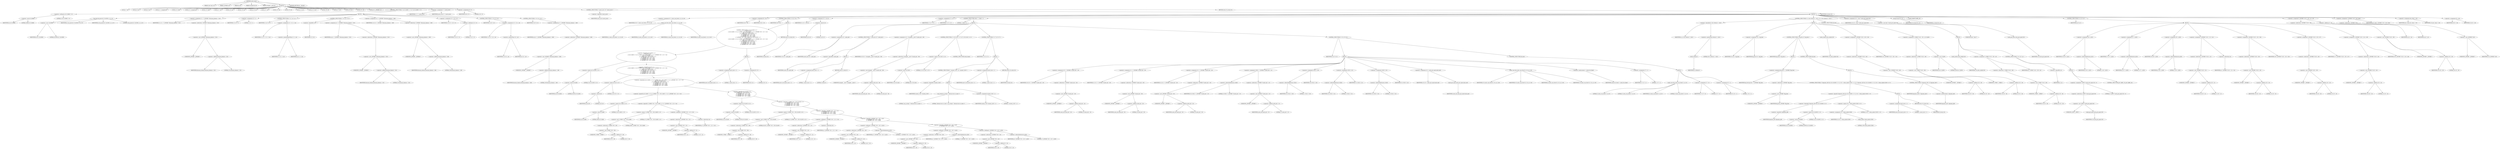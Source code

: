 digraph cache_insert {  
"1000122" [label = "(METHOD,cache_insert)" ]
"1000123" [label = "(PARAM,const char *a1)" ]
"1000124" [label = "(PARAM,_DWORD *a2)" ]
"1000125" [label = "(PARAM,int a3)" ]
"1000126" [label = "(PARAM,unsigned int a4)" ]
"1000127" [label = "(PARAM,unsigned __int16 a5)" ]
"1000128" [label = "(BLOCK,,)" ]
"1000129" [label = "(LOCAL,v7: int)" ]
"1000130" [label = "(LOCAL,v8: int)" ]
"1000131" [label = "(LOCAL,v9: int)" ]
"1000132" [label = "(LOCAL,v11: unsigned int)" ]
"1000133" [label = "(LOCAL,v12: bool)" ]
"1000134" [label = "(LOCAL,v14: unsigned int)" ]
"1000135" [label = "(LOCAL,v15: bool)" ]
"1000136" [label = "(LOCAL,v17: int)" ]
"1000137" [label = "(LOCAL,v18: int)" ]
"1000138" [label = "(LOCAL,v19: int)" ]
"1000139" [label = "(LOCAL,v20: int)" ]
"1000140" [label = "(LOCAL,v21: int)" ]
"1000141" [label = "(LOCAL,v22: int)" ]
"1000142" [label = "(LOCAL,v23: int)" ]
"1000143" [label = "(LOCAL,v24: int)" ]
"1000144" [label = "(LOCAL,v25: char *)" ]
"1000145" [label = "(LOCAL,v26: int)" ]
"1000146" [label = "(LOCAL,v27: int)" ]
"1000147" [label = "(LOCAL,v28: int)" ]
"1000148" [label = "(LOCAL,v31: int)" ]
"1000149" [label = "(LOCAL,v32: _DWORD [ 4 ])" ]
"1000150" [label = "(CONTROL_STRUCTURE,if ( (a5 & 0x980) != 0 ),if ( (a5 & 0x980) != 0 ))" ]
"1000151" [label = "(<operator>.notEquals,(a5 & 0x980) != 0)" ]
"1000152" [label = "(<operator>.and,a5 & 0x980)" ]
"1000153" [label = "(IDENTIFIER,a5,a5 & 0x980)" ]
"1000154" [label = "(LITERAL,0x980,a5 & 0x980)" ]
"1000155" [label = "(LITERAL,0,(a5 & 0x980) != 0)" ]
"1000156" [label = "(BLOCK,,)" ]
"1000157" [label = "(log_query,log_query(a5 | 0x10000, a1, a2, 0))" ]
"1000158" [label = "(<operator>.or,a5 | 0x10000)" ]
"1000159" [label = "(IDENTIFIER,a5,a5 | 0x10000)" ]
"1000160" [label = "(LITERAL,0x10000,a5 | 0x10000)" ]
"1000161" [label = "(IDENTIFIER,a1,log_query(a5 | 0x10000, a1, a2, 0))" ]
"1000162" [label = "(IDENTIFIER,a2,log_query(a5 | 0x10000, a1, a2, 0))" ]
"1000163" [label = "(LITERAL,0,log_query(a5 | 0x10000, a1, a2, 0))" ]
"1000164" [label = "(<operator>.assignment,v11 = *(_DWORD *)(dnsmasq_daemon + 252))" ]
"1000165" [label = "(IDENTIFIER,v11,v11 = *(_DWORD *)(dnsmasq_daemon + 252))" ]
"1000166" [label = "(<operator>.indirection,*(_DWORD *)(dnsmasq_daemon + 252))" ]
"1000167" [label = "(<operator>.cast,(_DWORD *)(dnsmasq_daemon + 252))" ]
"1000168" [label = "(UNKNOWN,_DWORD *,_DWORD *)" ]
"1000169" [label = "(<operator>.addition,dnsmasq_daemon + 252)" ]
"1000170" [label = "(IDENTIFIER,dnsmasq_daemon,dnsmasq_daemon + 252)" ]
"1000171" [label = "(LITERAL,252,dnsmasq_daemon + 252)" ]
"1000172" [label = "(<operator>.assignment,v12 = 1)" ]
"1000173" [label = "(IDENTIFIER,v12,v12 = 1)" ]
"1000174" [label = "(LITERAL,1,v12 = 1)" ]
"1000175" [label = "(CONTROL_STRUCTURE,if ( v11 ),if ( v11 ))" ]
"1000176" [label = "(IDENTIFIER,v11,if ( v11 ))" ]
"1000177" [label = "(<operator>.assignment,v12 = v11 >= a4)" ]
"1000178" [label = "(IDENTIFIER,v12,v12 = v11 >= a4)" ]
"1000179" [label = "(<operator>.greaterEqualsThan,v11 >= a4)" ]
"1000180" [label = "(IDENTIFIER,v11,v11 >= a4)" ]
"1000181" [label = "(IDENTIFIER,a4,v11 >= a4)" ]
"1000182" [label = "(CONTROL_STRUCTURE,if ( !v12 ),if ( !v12 ))" ]
"1000183" [label = "(<operator>.logicalNot,!v12)" ]
"1000184" [label = "(IDENTIFIER,v12,!v12)" ]
"1000185" [label = "(<operator>.assignment,a4 = *(_DWORD *)(dnsmasq_daemon + 252))" ]
"1000186" [label = "(IDENTIFIER,a4,a4 = *(_DWORD *)(dnsmasq_daemon + 252))" ]
"1000187" [label = "(<operator>.indirection,*(_DWORD *)(dnsmasq_daemon + 252))" ]
"1000188" [label = "(<operator>.cast,(_DWORD *)(dnsmasq_daemon + 252))" ]
"1000189" [label = "(UNKNOWN,_DWORD *,_DWORD *)" ]
"1000190" [label = "(<operator>.addition,dnsmasq_daemon + 252)" ]
"1000191" [label = "(IDENTIFIER,dnsmasq_daemon,dnsmasq_daemon + 252)" ]
"1000192" [label = "(LITERAL,252,dnsmasq_daemon + 252)" ]
"1000193" [label = "(<operator>.assignment,v14 = *(_DWORD *)(dnsmasq_daemon + 248))" ]
"1000194" [label = "(IDENTIFIER,v14,v14 = *(_DWORD *)(dnsmasq_daemon + 248))" ]
"1000195" [label = "(<operator>.indirection,*(_DWORD *)(dnsmasq_daemon + 248))" ]
"1000196" [label = "(<operator>.cast,(_DWORD *)(dnsmasq_daemon + 248))" ]
"1000197" [label = "(UNKNOWN,_DWORD *,_DWORD *)" ]
"1000198" [label = "(<operator>.addition,dnsmasq_daemon + 248)" ]
"1000199" [label = "(IDENTIFIER,dnsmasq_daemon,dnsmasq_daemon + 248)" ]
"1000200" [label = "(LITERAL,248,dnsmasq_daemon + 248)" ]
"1000201" [label = "(<operator>.assignment,v15 = v14 != 0)" ]
"1000202" [label = "(IDENTIFIER,v15,v15 = v14 != 0)" ]
"1000203" [label = "(<operator>.notEquals,v14 != 0)" ]
"1000204" [label = "(IDENTIFIER,v14,v14 != 0)" ]
"1000205" [label = "(LITERAL,0,v14 != 0)" ]
"1000206" [label = "(CONTROL_STRUCTURE,if ( v14 ),if ( v14 ))" ]
"1000207" [label = "(IDENTIFIER,v14,if ( v14 ))" ]
"1000208" [label = "(<operator>.assignment,v15 = v14 > a4)" ]
"1000209" [label = "(IDENTIFIER,v15,v15 = v14 > a4)" ]
"1000210" [label = "(<operator>.greaterThan,v14 > a4)" ]
"1000211" [label = "(IDENTIFIER,v14,v14 > a4)" ]
"1000212" [label = "(IDENTIFIER,a4,v14 > a4)" ]
"1000213" [label = "(CONTROL_STRUCTURE,if ( v15 ),if ( v15 ))" ]
"1000214" [label = "(IDENTIFIER,v15,if ( v15 ))" ]
"1000215" [label = "(<operator>.assignment,a4 = *(_DWORD *)(dnsmasq_daemon + 248))" ]
"1000216" [label = "(IDENTIFIER,a4,a4 = *(_DWORD *)(dnsmasq_daemon + 248))" ]
"1000217" [label = "(<operator>.indirection,*(_DWORD *)(dnsmasq_daemon + 248))" ]
"1000218" [label = "(<operator>.cast,(_DWORD *)(dnsmasq_daemon + 248))" ]
"1000219" [label = "(UNKNOWN,_DWORD *,_DWORD *)" ]
"1000220" [label = "(<operator>.addition,dnsmasq_daemon + 248)" ]
"1000221" [label = "(IDENTIFIER,dnsmasq_daemon,dnsmasq_daemon + 248)" ]
"1000222" [label = "(LITERAL,248,dnsmasq_daemon + 248)" ]
"1000223" [label = "(<operator>.assignment,v7 = insert_error)" ]
"1000224" [label = "(IDENTIFIER,v7,v7 = insert_error)" ]
"1000225" [label = "(IDENTIFIER,insert_error,v7 = insert_error)" ]
"1000226" [label = "(<operator>.assignment,v8 = 0)" ]
"1000227" [label = "(IDENTIFIER,v8,v8 = 0)" ]
"1000228" [label = "(LITERAL,0,v8 = 0)" ]
"1000229" [label = "(CONTROL_STRUCTURE,if ( !insert_error ),if ( !insert_error ))" ]
"1000230" [label = "(<operator>.logicalNot,!insert_error)" ]
"1000231" [label = "(IDENTIFIER,insert_error,!insert_error)" ]
"1000232" [label = "(BLOCK,,)" ]
"1000233" [label = "(<operator>.assignment,v9 = cache_scan_free(a1, a2, a3, a5))" ]
"1000234" [label = "(IDENTIFIER,v9,v9 = cache_scan_free(a1, a2, a3, a5))" ]
"1000235" [label = "(cache_scan_free,cache_scan_free(a1, a2, a3, a5))" ]
"1000236" [label = "(IDENTIFIER,a1,cache_scan_free(a1, a2, a3, a5))" ]
"1000237" [label = "(IDENTIFIER,a2,cache_scan_free(a1, a2, a3, a5))" ]
"1000238" [label = "(IDENTIFIER,a3,cache_scan_free(a1, a2, a3, a5))" ]
"1000239" [label = "(IDENTIFIER,a5,cache_scan_free(a1, a2, a3, a5))" ]
"1000240" [label = "(<operator>.assignment,v8 = v9)" ]
"1000241" [label = "(IDENTIFIER,v8,v8 = v9)" ]
"1000242" [label = "(IDENTIFIER,v9,v8 = v9)" ]
"1000243" [label = "(CONTROL_STRUCTURE,if ( v9 ),if ( v9 ))" ]
"1000244" [label = "(IDENTIFIER,v9,if ( v9 ))" ]
"1000245" [label = "(BLOCK,,)" ]
"1000246" [label = "(CONTROL_STRUCTURE,if ( (a5 & 0x180) == 0\n        || (a5 & 8) == 0\n        || ((a5 & 0x80) == 0 || (*(_WORD *)(v9 + 36) & 0x80) == 0 || *(_DWORD *)(v9 + 12) != *a2)\n        && ((a5 & 0x100) == 0\n         || (*(_WORD *)(v9 + 36) & 0x100) == 0\n         || *(_DWORD *)(v9 + 12) != *a2\n         || *(_DWORD *)(v9 + 16) != a2[1]\n         || *(_DWORD *)(v9 + 20) != a2[2]\n         || *(_DWORD *)(v9 + 24) != a2[3]) ),if ( (a5 & 0x180) == 0\n        || (a5 & 8) == 0\n        || ((a5 & 0x80) == 0 || (*(_WORD *)(v9 + 36) & 0x80) == 0 || *(_DWORD *)(v9 + 12) != *a2)\n        && ((a5 & 0x100) == 0\n         || (*(_WORD *)(v9 + 36) & 0x100) == 0\n         || *(_DWORD *)(v9 + 12) != *a2\n         || *(_DWORD *)(v9 + 16) != a2[1]\n         || *(_DWORD *)(v9 + 20) != a2[2]\n         || *(_DWORD *)(v9 + 24) != a2[3]) ))" ]
"1000247" [label = "(<operator>.logicalOr,(a5 & 0x180) == 0\n        || (a5 & 8) == 0\n        || ((a5 & 0x80) == 0 || (*(_WORD *)(v9 + 36) & 0x80) == 0 || *(_DWORD *)(v9 + 12) != *a2)\n        && ((a5 & 0x100) == 0\n         || (*(_WORD *)(v9 + 36) & 0x100) == 0\n         || *(_DWORD *)(v9 + 12) != *a2\n         || *(_DWORD *)(v9 + 16) != a2[1]\n         || *(_DWORD *)(v9 + 20) != a2[2]\n         || *(_DWORD *)(v9 + 24) != a2[3]))" ]
"1000248" [label = "(<operator>.equals,(a5 & 0x180) == 0)" ]
"1000249" [label = "(<operator>.and,a5 & 0x180)" ]
"1000250" [label = "(IDENTIFIER,a5,a5 & 0x180)" ]
"1000251" [label = "(LITERAL,0x180,a5 & 0x180)" ]
"1000252" [label = "(LITERAL,0,(a5 & 0x180) == 0)" ]
"1000253" [label = "(<operator>.logicalOr,(a5 & 8) == 0\n        || ((a5 & 0x80) == 0 || (*(_WORD *)(v9 + 36) & 0x80) == 0 || *(_DWORD *)(v9 + 12) != *a2)\n        && ((a5 & 0x100) == 0\n         || (*(_WORD *)(v9 + 36) & 0x100) == 0\n         || *(_DWORD *)(v9 + 12) != *a2\n         || *(_DWORD *)(v9 + 16) != a2[1]\n         || *(_DWORD *)(v9 + 20) != a2[2]\n         || *(_DWORD *)(v9 + 24) != a2[3]))" ]
"1000254" [label = "(<operator>.equals,(a5 & 8) == 0)" ]
"1000255" [label = "(<operator>.and,a5 & 8)" ]
"1000256" [label = "(IDENTIFIER,a5,a5 & 8)" ]
"1000257" [label = "(LITERAL,8,a5 & 8)" ]
"1000258" [label = "(LITERAL,0,(a5 & 8) == 0)" ]
"1000259" [label = "(<operator>.logicalAnd,((a5 & 0x80) == 0 || (*(_WORD *)(v9 + 36) & 0x80) == 0 || *(_DWORD *)(v9 + 12) != *a2)\n        && ((a5 & 0x100) == 0\n         || (*(_WORD *)(v9 + 36) & 0x100) == 0\n         || *(_DWORD *)(v9 + 12) != *a2\n         || *(_DWORD *)(v9 + 16) != a2[1]\n         || *(_DWORD *)(v9 + 20) != a2[2]\n         || *(_DWORD *)(v9 + 24) != a2[3]))" ]
"1000260" [label = "(<operator>.logicalOr,(a5 & 0x80) == 0 || (*(_WORD *)(v9 + 36) & 0x80) == 0 || *(_DWORD *)(v9 + 12) != *a2)" ]
"1000261" [label = "(<operator>.equals,(a5 & 0x80) == 0)" ]
"1000262" [label = "(<operator>.and,a5 & 0x80)" ]
"1000263" [label = "(IDENTIFIER,a5,a5 & 0x80)" ]
"1000264" [label = "(LITERAL,0x80,a5 & 0x80)" ]
"1000265" [label = "(LITERAL,0,(a5 & 0x80) == 0)" ]
"1000266" [label = "(<operator>.logicalOr,(*(_WORD *)(v9 + 36) & 0x80) == 0 || *(_DWORD *)(v9 + 12) != *a2)" ]
"1000267" [label = "(<operator>.equals,(*(_WORD *)(v9 + 36) & 0x80) == 0)" ]
"1000268" [label = "(<operator>.and,*(_WORD *)(v9 + 36) & 0x80)" ]
"1000269" [label = "(<operator>.indirection,*(_WORD *)(v9 + 36))" ]
"1000270" [label = "(<operator>.cast,(_WORD *)(v9 + 36))" ]
"1000271" [label = "(UNKNOWN,_WORD *,_WORD *)" ]
"1000272" [label = "(<operator>.addition,v9 + 36)" ]
"1000273" [label = "(IDENTIFIER,v9,v9 + 36)" ]
"1000274" [label = "(LITERAL,36,v9 + 36)" ]
"1000275" [label = "(LITERAL,0x80,*(_WORD *)(v9 + 36) & 0x80)" ]
"1000276" [label = "(LITERAL,0,(*(_WORD *)(v9 + 36) & 0x80) == 0)" ]
"1000277" [label = "(<operator>.notEquals,*(_DWORD *)(v9 + 12) != *a2)" ]
"1000278" [label = "(<operator>.indirection,*(_DWORD *)(v9 + 12))" ]
"1000279" [label = "(<operator>.cast,(_DWORD *)(v9 + 12))" ]
"1000280" [label = "(UNKNOWN,_DWORD *,_DWORD *)" ]
"1000281" [label = "(<operator>.addition,v9 + 12)" ]
"1000282" [label = "(IDENTIFIER,v9,v9 + 12)" ]
"1000283" [label = "(LITERAL,12,v9 + 12)" ]
"1000284" [label = "(<operator>.indirection,*a2)" ]
"1000285" [label = "(IDENTIFIER,a2,*(_DWORD *)(v9 + 12) != *a2)" ]
"1000286" [label = "(<operator>.logicalOr,(a5 & 0x100) == 0\n         || (*(_WORD *)(v9 + 36) & 0x100) == 0\n         || *(_DWORD *)(v9 + 12) != *a2\n         || *(_DWORD *)(v9 + 16) != a2[1]\n         || *(_DWORD *)(v9 + 20) != a2[2]\n         || *(_DWORD *)(v9 + 24) != a2[3])" ]
"1000287" [label = "(<operator>.equals,(a5 & 0x100) == 0)" ]
"1000288" [label = "(<operator>.and,a5 & 0x100)" ]
"1000289" [label = "(IDENTIFIER,a5,a5 & 0x100)" ]
"1000290" [label = "(LITERAL,0x100,a5 & 0x100)" ]
"1000291" [label = "(LITERAL,0,(a5 & 0x100) == 0)" ]
"1000292" [label = "(<operator>.logicalOr,(*(_WORD *)(v9 + 36) & 0x100) == 0\n         || *(_DWORD *)(v9 + 12) != *a2\n         || *(_DWORD *)(v9 + 16) != a2[1]\n         || *(_DWORD *)(v9 + 20) != a2[2]\n         || *(_DWORD *)(v9 + 24) != a2[3])" ]
"1000293" [label = "(<operator>.equals,(*(_WORD *)(v9 + 36) & 0x100) == 0)" ]
"1000294" [label = "(<operator>.and,*(_WORD *)(v9 + 36) & 0x100)" ]
"1000295" [label = "(<operator>.indirection,*(_WORD *)(v9 + 36))" ]
"1000296" [label = "(<operator>.cast,(_WORD *)(v9 + 36))" ]
"1000297" [label = "(UNKNOWN,_WORD *,_WORD *)" ]
"1000298" [label = "(<operator>.addition,v9 + 36)" ]
"1000299" [label = "(IDENTIFIER,v9,v9 + 36)" ]
"1000300" [label = "(LITERAL,36,v9 + 36)" ]
"1000301" [label = "(LITERAL,0x100,*(_WORD *)(v9 + 36) & 0x100)" ]
"1000302" [label = "(LITERAL,0,(*(_WORD *)(v9 + 36) & 0x100) == 0)" ]
"1000303" [label = "(<operator>.logicalOr,*(_DWORD *)(v9 + 12) != *a2\n         || *(_DWORD *)(v9 + 16) != a2[1]\n         || *(_DWORD *)(v9 + 20) != a2[2]\n         || *(_DWORD *)(v9 + 24) != a2[3])" ]
"1000304" [label = "(<operator>.notEquals,*(_DWORD *)(v9 + 12) != *a2)" ]
"1000305" [label = "(<operator>.indirection,*(_DWORD *)(v9 + 12))" ]
"1000306" [label = "(<operator>.cast,(_DWORD *)(v9 + 12))" ]
"1000307" [label = "(UNKNOWN,_DWORD *,_DWORD *)" ]
"1000308" [label = "(<operator>.addition,v9 + 12)" ]
"1000309" [label = "(IDENTIFIER,v9,v9 + 12)" ]
"1000310" [label = "(LITERAL,12,v9 + 12)" ]
"1000311" [label = "(<operator>.indirection,*a2)" ]
"1000312" [label = "(IDENTIFIER,a2,*(_DWORD *)(v9 + 12) != *a2)" ]
"1000313" [label = "(<operator>.logicalOr,*(_DWORD *)(v9 + 16) != a2[1]\n         || *(_DWORD *)(v9 + 20) != a2[2]\n         || *(_DWORD *)(v9 + 24) != a2[3])" ]
"1000314" [label = "(<operator>.notEquals,*(_DWORD *)(v9 + 16) != a2[1])" ]
"1000315" [label = "(<operator>.indirection,*(_DWORD *)(v9 + 16))" ]
"1000316" [label = "(<operator>.cast,(_DWORD *)(v9 + 16))" ]
"1000317" [label = "(UNKNOWN,_DWORD *,_DWORD *)" ]
"1000318" [label = "(<operator>.addition,v9 + 16)" ]
"1000319" [label = "(IDENTIFIER,v9,v9 + 16)" ]
"1000320" [label = "(LITERAL,16,v9 + 16)" ]
"1000321" [label = "(<operator>.indirectIndexAccess,a2[1])" ]
"1000322" [label = "(IDENTIFIER,a2,*(_DWORD *)(v9 + 16) != a2[1])" ]
"1000323" [label = "(LITERAL,1,*(_DWORD *)(v9 + 16) != a2[1])" ]
"1000324" [label = "(<operator>.logicalOr,*(_DWORD *)(v9 + 20) != a2[2]\n         || *(_DWORD *)(v9 + 24) != a2[3])" ]
"1000325" [label = "(<operator>.notEquals,*(_DWORD *)(v9 + 20) != a2[2])" ]
"1000326" [label = "(<operator>.indirection,*(_DWORD *)(v9 + 20))" ]
"1000327" [label = "(<operator>.cast,(_DWORD *)(v9 + 20))" ]
"1000328" [label = "(UNKNOWN,_DWORD *,_DWORD *)" ]
"1000329" [label = "(<operator>.addition,v9 + 20)" ]
"1000330" [label = "(IDENTIFIER,v9,v9 + 20)" ]
"1000331" [label = "(LITERAL,20,v9 + 20)" ]
"1000332" [label = "(<operator>.indirectIndexAccess,a2[2])" ]
"1000333" [label = "(IDENTIFIER,a2,*(_DWORD *)(v9 + 20) != a2[2])" ]
"1000334" [label = "(LITERAL,2,*(_DWORD *)(v9 + 20) != a2[2])" ]
"1000335" [label = "(<operator>.notEquals,*(_DWORD *)(v9 + 24) != a2[3])" ]
"1000336" [label = "(<operator>.indirection,*(_DWORD *)(v9 + 24))" ]
"1000337" [label = "(<operator>.cast,(_DWORD *)(v9 + 24))" ]
"1000338" [label = "(UNKNOWN,_DWORD *,_DWORD *)" ]
"1000339" [label = "(<operator>.addition,v9 + 24)" ]
"1000340" [label = "(IDENTIFIER,v9,v9 + 24)" ]
"1000341" [label = "(LITERAL,24,v9 + 24)" ]
"1000342" [label = "(<operator>.indirectIndexAccess,a2[3])" ]
"1000343" [label = "(IDENTIFIER,a2,*(_DWORD *)(v9 + 24) != a2[3])" ]
"1000344" [label = "(LITERAL,3,*(_DWORD *)(v9 + 24) != a2[3])" ]
"1000345" [label = "(BLOCK,,)" ]
"1000346" [label = "(<operator>.assignment,insert_error = 1)" ]
"1000347" [label = "(IDENTIFIER,insert_error,insert_error = 1)" ]
"1000348" [label = "(LITERAL,1,insert_error = 1)" ]
"1000349" [label = "(<operator>.assignment,v8 = 0)" ]
"1000350" [label = "(IDENTIFIER,v8,v8 = 0)" ]
"1000351" [label = "(LITERAL,0,v8 = 0)" ]
"1000352" [label = "(RETURN,return v8;,return v8;)" ]
"1000353" [label = "(IDENTIFIER,v8,return v8;)" ]
"1000354" [label = "(<operator>.assignment,v31 = a5 & 4)" ]
"1000355" [label = "(IDENTIFIER,v31,v31 = a5 & 4)" ]
"1000356" [label = "(<operator>.and,a5 & 4)" ]
"1000357" [label = "(IDENTIFIER,a5,a5 & 4)" ]
"1000358" [label = "(LITERAL,4,a5 & 4)" ]
"1000359" [label = "(<operator>.assignment,v17 = v7)" ]
"1000360" [label = "(IDENTIFIER,v17,v17 = v7)" ]
"1000361" [label = "(IDENTIFIER,v7,v17 = v7)" ]
"1000362" [label = "(CONTROL_STRUCTURE,while ( 1 ),while ( 1 ))" ]
"1000363" [label = "(LITERAL,1,while ( 1 ))" ]
"1000364" [label = "(BLOCK,,)" ]
"1000365" [label = "(<operator>.assignment,v18 = cache_tail)" ]
"1000366" [label = "(IDENTIFIER,v18,v18 = cache_tail)" ]
"1000367" [label = "(IDENTIFIER,cache_tail,v18 = cache_tail)" ]
"1000368" [label = "(CONTROL_STRUCTURE,if ( !cache_tail ),if ( !cache_tail ))" ]
"1000369" [label = "(<operator>.logicalNot,!cache_tail)" ]
"1000370" [label = "(IDENTIFIER,cache_tail,!cache_tail)" ]
"1000371" [label = "(BLOCK,,)" ]
"1000372" [label = "(<operator>.assignment,insert_error = 1)" ]
"1000373" [label = "(IDENTIFIER,insert_error,insert_error = 1)" ]
"1000374" [label = "(LITERAL,1,insert_error = 1)" ]
"1000375" [label = "(RETURN,return 0;,return 0;)" ]
"1000376" [label = "(LITERAL,0,return 0;)" ]
"1000377" [label = "(<operator>.assignment,v19 = *(unsigned __int16 *)(cache_tail + 36))" ]
"1000378" [label = "(IDENTIFIER,v19,v19 = *(unsigned __int16 *)(cache_tail + 36))" ]
"1000379" [label = "(<operator>.indirection,*(unsigned __int16 *)(cache_tail + 36))" ]
"1000380" [label = "(<operator>.cast,(unsigned __int16 *)(cache_tail + 36))" ]
"1000381" [label = "(UNKNOWN,unsigned __int16 *,unsigned __int16 *)" ]
"1000382" [label = "(<operator>.addition,cache_tail + 36)" ]
"1000383" [label = "(IDENTIFIER,cache_tail,cache_tail + 36)" ]
"1000384" [label = "(LITERAL,36,cache_tail + 36)" ]
"1000385" [label = "(CONTROL_STRUCTURE,if ( (v19 & 0xC) == 0 ),if ( (v19 & 0xC) == 0 ))" ]
"1000386" [label = "(<operator>.equals,(v19 & 0xC) == 0)" ]
"1000387" [label = "(<operator>.and,v19 & 0xC)" ]
"1000388" [label = "(IDENTIFIER,v19,v19 & 0xC)" ]
"1000389" [label = "(LITERAL,0xC,v19 & 0xC)" ]
"1000390" [label = "(LITERAL,0,(v19 & 0xC) == 0)" ]
"1000391" [label = "(CONTROL_STRUCTURE,break;,break;)" ]
"1000392" [label = "(CONTROL_STRUCTURE,if ( v17 ),if ( v17 ))" ]
"1000393" [label = "(IDENTIFIER,v17,if ( v17 ))" ]
"1000394" [label = "(BLOCK,,)" ]
"1000395" [label = "(CONTROL_STRUCTURE,if ( !warned_12267 ),if ( !warned_12267 ))" ]
"1000396" [label = "(<operator>.logicalNot,!warned_12267)" ]
"1000397" [label = "(IDENTIFIER,warned_12267,!warned_12267)" ]
"1000398" [label = "(BLOCK,,)" ]
"1000399" [label = "(my_syslog,my_syslog(3, \"Internal error in cache.\"))" ]
"1000400" [label = "(LITERAL,3,my_syslog(3, \"Internal error in cache.\"))" ]
"1000401" [label = "(LITERAL,\"Internal error in cache.\",my_syslog(3, \"Internal error in cache.\"))" ]
"1000402" [label = "(<operator>.assignment,warned_12267 = 1)" ]
"1000403" [label = "(IDENTIFIER,warned_12267,warned_12267 = 1)" ]
"1000404" [label = "(LITERAL,1,warned_12267 = 1)" ]
"1000405" [label = "(<operator>.assignment,insert_error = 1)" ]
"1000406" [label = "(IDENTIFIER,insert_error,insert_error = 1)" ]
"1000407" [label = "(LITERAL,1,insert_error = 1)" ]
"1000408" [label = "(RETURN,return v8;,return v8;)" ]
"1000409" [label = "(IDENTIFIER,v8,return v8;)" ]
"1000410" [label = "(CONTROL_STRUCTURE,if ( v31 ),if ( v31 ))" ]
"1000411" [label = "(IDENTIFIER,v31,if ( v31 ))" ]
"1000412" [label = "(BLOCK,,)" ]
"1000413" [label = "(<operator>.assignment,v20 = *(_DWORD *)(cache_tail + 16))" ]
"1000414" [label = "(IDENTIFIER,v20,v20 = *(_DWORD *)(cache_tail + 16))" ]
"1000415" [label = "(<operator>.indirection,*(_DWORD *)(cache_tail + 16))" ]
"1000416" [label = "(<operator>.cast,(_DWORD *)(cache_tail + 16))" ]
"1000417" [label = "(UNKNOWN,_DWORD *,_DWORD *)" ]
"1000418" [label = "(<operator>.addition,cache_tail + 16)" ]
"1000419" [label = "(IDENTIFIER,cache_tail,cache_tail + 16)" ]
"1000420" [label = "(LITERAL,16,cache_tail + 16)" ]
"1000421" [label = "(<operator>.assignment,v21 = *(_DWORD *)(cache_tail + 20))" ]
"1000422" [label = "(IDENTIFIER,v21,v21 = *(_DWORD *)(cache_tail + 20))" ]
"1000423" [label = "(<operator>.indirection,*(_DWORD *)(cache_tail + 20))" ]
"1000424" [label = "(<operator>.cast,(_DWORD *)(cache_tail + 20))" ]
"1000425" [label = "(UNKNOWN,_DWORD *,_DWORD *)" ]
"1000426" [label = "(<operator>.addition,cache_tail + 20)" ]
"1000427" [label = "(IDENTIFIER,cache_tail,cache_tail + 20)" ]
"1000428" [label = "(LITERAL,20,cache_tail + 20)" ]
"1000429" [label = "(<operator>.assignment,v22 = *(_DWORD *)(cache_tail + 24))" ]
"1000430" [label = "(IDENTIFIER,v22,v22 = *(_DWORD *)(cache_tail + 24))" ]
"1000431" [label = "(<operator>.indirection,*(_DWORD *)(cache_tail + 24))" ]
"1000432" [label = "(<operator>.cast,(_DWORD *)(cache_tail + 24))" ]
"1000433" [label = "(UNKNOWN,_DWORD *,_DWORD *)" ]
"1000434" [label = "(<operator>.addition,cache_tail + 24)" ]
"1000435" [label = "(IDENTIFIER,cache_tail,cache_tail + 24)" ]
"1000436" [label = "(LITERAL,24,cache_tail + 24)" ]
"1000437" [label = "(<operator>.assignment,v32[0] = *(_DWORD *)(cache_tail + 12))" ]
"1000438" [label = "(<operator>.indirectIndexAccess,v32[0])" ]
"1000439" [label = "(IDENTIFIER,v32,v32[0] = *(_DWORD *)(cache_tail + 12))" ]
"1000440" [label = "(LITERAL,0,v32[0] = *(_DWORD *)(cache_tail + 12))" ]
"1000441" [label = "(<operator>.indirection,*(_DWORD *)(cache_tail + 12))" ]
"1000442" [label = "(<operator>.cast,(_DWORD *)(cache_tail + 12))" ]
"1000443" [label = "(UNKNOWN,_DWORD *,_DWORD *)" ]
"1000444" [label = "(<operator>.addition,cache_tail + 12)" ]
"1000445" [label = "(IDENTIFIER,cache_tail,cache_tail + 12)" ]
"1000446" [label = "(LITERAL,12,cache_tail + 12)" ]
"1000447" [label = "(<operator>.assignment,v32[1] = v20)" ]
"1000448" [label = "(<operator>.indirectIndexAccess,v32[1])" ]
"1000449" [label = "(IDENTIFIER,v32,v32[1] = v20)" ]
"1000450" [label = "(LITERAL,1,v32[1] = v20)" ]
"1000451" [label = "(IDENTIFIER,v20,v32[1] = v20)" ]
"1000452" [label = "(<operator>.assignment,v32[2] = v21)" ]
"1000453" [label = "(<operator>.indirectIndexAccess,v32[2])" ]
"1000454" [label = "(IDENTIFIER,v32,v32[2] = v21)" ]
"1000455" [label = "(LITERAL,2,v32[2] = v21)" ]
"1000456" [label = "(IDENTIFIER,v21,v32[2] = v21)" ]
"1000457" [label = "(<operator>.assignment,v32[3] = v22)" ]
"1000458" [label = "(<operator>.indirectIndexAccess,v32[3])" ]
"1000459" [label = "(IDENTIFIER,v32,v32[3] = v22)" ]
"1000460" [label = "(LITERAL,3,v32[3] = v22)" ]
"1000461" [label = "(IDENTIFIER,v22,v32[3] = v22)" ]
"1000462" [label = "(<operator>.assignment,v23 = cache_get_name(cache_tail))" ]
"1000463" [label = "(IDENTIFIER,v23,v23 = cache_get_name(cache_tail))" ]
"1000464" [label = "(cache_get_name,cache_get_name(cache_tail))" ]
"1000465" [label = "(IDENTIFIER,cache_tail,cache_get_name(cache_tail))" ]
"1000466" [label = "(cache_scan_free,cache_scan_free(v23, v32, a3, v19))" ]
"1000467" [label = "(IDENTIFIER,v23,cache_scan_free(v23, v32, a3, v19))" ]
"1000468" [label = "(IDENTIFIER,v32,cache_scan_free(v23, v32, a3, v19))" ]
"1000469" [label = "(IDENTIFIER,a3,cache_scan_free(v23, v32, a3, v19))" ]
"1000470" [label = "(IDENTIFIER,v19,cache_scan_free(v23, v32, a3, v19))" ]
"1000471" [label = "(<operator>.preIncrement,++cache_live_freed)" ]
"1000472" [label = "(IDENTIFIER,cache_live_freed,++cache_live_freed)" ]
"1000473" [label = "(<operator>.assignment,v17 = 1)" ]
"1000474" [label = "(IDENTIFIER,v17,v17 = 1)" ]
"1000475" [label = "(LITERAL,1,v17 = 1)" ]
"1000476" [label = "(CONTROL_STRUCTURE,else,else)" ]
"1000477" [label = "(BLOCK,,)" ]
"1000478" [label = "(cache_scan_free,cache_scan_free(0, 0, a3, 0))" ]
"1000479" [label = "(LITERAL,0,cache_scan_free(0, 0, a3, 0))" ]
"1000480" [label = "(LITERAL,0,cache_scan_free(0, 0, a3, 0))" ]
"1000481" [label = "(IDENTIFIER,a3,cache_scan_free(0, 0, a3, 0))" ]
"1000482" [label = "(LITERAL,0,cache_scan_free(0, 0, a3, 0))" ]
"1000483" [label = "(<operator>.assignment,v17 = 0)" ]
"1000484" [label = "(IDENTIFIER,v17,v17 = 0)" ]
"1000485" [label = "(LITERAL,0,v17 = 0)" ]
"1000486" [label = "(<operator>.assignment,v31 = 1)" ]
"1000487" [label = "(IDENTIFIER,v31,v31 = 1)" ]
"1000488" [label = "(LITERAL,1,v31 = 1)" ]
"1000489" [label = "(CONTROL_STRUCTURE,if ( a1 && strlen(a1) > 0x31 ),if ( a1 && strlen(a1) > 0x31 ))" ]
"1000490" [label = "(<operator>.logicalAnd,a1 && strlen(a1) > 0x31)" ]
"1000491" [label = "(IDENTIFIER,a1,a1 && strlen(a1) > 0x31)" ]
"1000492" [label = "(<operator>.greaterThan,strlen(a1) > 0x31)" ]
"1000493" [label = "(strlen,strlen(a1))" ]
"1000494" [label = "(IDENTIFIER,a1,strlen(a1))" ]
"1000495" [label = "(LITERAL,0x31,strlen(a1) > 0x31)" ]
"1000496" [label = "(BLOCK,,)" ]
"1000497" [label = "(<operator>.assignment,v24 = big_free)" ]
"1000498" [label = "(IDENTIFIER,v24,v24 = big_free)" ]
"1000499" [label = "(IDENTIFIER,big_free,v24 = big_free)" ]
"1000500" [label = "(CONTROL_STRUCTURE,if ( big_free ),if ( big_free ))" ]
"1000501" [label = "(IDENTIFIER,big_free,if ( big_free ))" ]
"1000502" [label = "(BLOCK,,)" ]
"1000503" [label = "(<operator>.assignment,big_free = *(_DWORD *)big_free)" ]
"1000504" [label = "(IDENTIFIER,big_free,big_free = *(_DWORD *)big_free)" ]
"1000505" [label = "(<operator>.indirection,*(_DWORD *)big_free)" ]
"1000506" [label = "(<operator>.cast,(_DWORD *)big_free)" ]
"1000507" [label = "(UNKNOWN,_DWORD *,_DWORD *)" ]
"1000508" [label = "(IDENTIFIER,big_free,(_DWORD *)big_free)" ]
"1000509" [label = "(CONTROL_STRUCTURE,else,else)" ]
"1000510" [label = "(BLOCK,,)" ]
"1000511" [label = "(CONTROL_STRUCTURE,if ( !bignames_left && (a5 & 0x5000) == 0 || (v24 = whine_malloc(1028)) == 0 ),if ( !bignames_left && (a5 & 0x5000) == 0 || (v24 = whine_malloc(1028)) == 0 ))" ]
"1000512" [label = "(<operator>.logicalOr,!bignames_left && (a5 & 0x5000) == 0 || (v24 = whine_malloc(1028)) == 0)" ]
"1000513" [label = "(<operator>.logicalAnd,!bignames_left && (a5 & 0x5000) == 0)" ]
"1000514" [label = "(<operator>.logicalNot,!bignames_left)" ]
"1000515" [label = "(IDENTIFIER,bignames_left,!bignames_left)" ]
"1000516" [label = "(<operator>.equals,(a5 & 0x5000) == 0)" ]
"1000517" [label = "(<operator>.and,a5 & 0x5000)" ]
"1000518" [label = "(IDENTIFIER,a5,a5 & 0x5000)" ]
"1000519" [label = "(LITERAL,0x5000,a5 & 0x5000)" ]
"1000520" [label = "(LITERAL,0,(a5 & 0x5000) == 0)" ]
"1000521" [label = "(<operator>.equals,(v24 = whine_malloc(1028)) == 0)" ]
"1000522" [label = "(<operator>.assignment,v24 = whine_malloc(1028))" ]
"1000523" [label = "(IDENTIFIER,v24,v24 = whine_malloc(1028))" ]
"1000524" [label = "(whine_malloc,whine_malloc(1028))" ]
"1000525" [label = "(LITERAL,1028,whine_malloc(1028))" ]
"1000526" [label = "(LITERAL,0,(v24 = whine_malloc(1028)) == 0)" ]
"1000527" [label = "(BLOCK,,)" ]
"1000528" [label = "(<operator>.assignment,insert_error = 1)" ]
"1000529" [label = "(IDENTIFIER,insert_error,insert_error = 1)" ]
"1000530" [label = "(LITERAL,1,insert_error = 1)" ]
"1000531" [label = "(RETURN,return v8;,return v8;)" ]
"1000532" [label = "(IDENTIFIER,v8,return v8;)" ]
"1000533" [label = "(CONTROL_STRUCTURE,if ( bignames_left ),if ( bignames_left ))" ]
"1000534" [label = "(IDENTIFIER,bignames_left,if ( bignames_left ))" ]
"1000535" [label = "(<operator>.preDecrement,--bignames_left)" ]
"1000536" [label = "(IDENTIFIER,bignames_left,--bignames_left)" ]
"1000537" [label = "(cache_unlink,cache_unlink(v18))" ]
"1000538" [label = "(IDENTIFIER,v18,cache_unlink(v18))" ]
"1000539" [label = "(<operator>.assignment,*(_DWORD *)(v18 + 40) = v24)" ]
"1000540" [label = "(<operator>.indirection,*(_DWORD *)(v18 + 40))" ]
"1000541" [label = "(<operator>.cast,(_DWORD *)(v18 + 40))" ]
"1000542" [label = "(UNKNOWN,_DWORD *,_DWORD *)" ]
"1000543" [label = "(<operator>.addition,v18 + 40)" ]
"1000544" [label = "(IDENTIFIER,v18,v18 + 40)" ]
"1000545" [label = "(LITERAL,40,v18 + 40)" ]
"1000546" [label = "(IDENTIFIER,v24,*(_DWORD *)(v18 + 40) = v24)" ]
"1000547" [label = "(<operator>.assignment,*(_WORD *)(v18 + 36) = a5 | 0x200)" ]
"1000548" [label = "(<operator>.indirection,*(_WORD *)(v18 + 36))" ]
"1000549" [label = "(<operator>.cast,(_WORD *)(v18 + 36))" ]
"1000550" [label = "(UNKNOWN,_WORD *,_WORD *)" ]
"1000551" [label = "(<operator>.addition,v18 + 36)" ]
"1000552" [label = "(IDENTIFIER,v18,v18 + 36)" ]
"1000553" [label = "(LITERAL,36,v18 + 36)" ]
"1000554" [label = "(<operator>.or,a5 | 0x200)" ]
"1000555" [label = "(IDENTIFIER,a5,a5 | 0x200)" ]
"1000556" [label = "(LITERAL,0x200,a5 | 0x200)" ]
"1000557" [label = "(CONTROL_STRUCTURE,else,else)" ]
"1000558" [label = "(BLOCK,,)" ]
"1000559" [label = "(cache_unlink,cache_unlink(v18))" ]
"1000560" [label = "(IDENTIFIER,v18,cache_unlink(v18))" ]
"1000561" [label = "(<operator>.assignment,*(_WORD *)(v18 + 36) = a5)" ]
"1000562" [label = "(<operator>.indirection,*(_WORD *)(v18 + 36))" ]
"1000563" [label = "(<operator>.cast,(_WORD *)(v18 + 36))" ]
"1000564" [label = "(UNKNOWN,_WORD *,_WORD *)" ]
"1000565" [label = "(<operator>.addition,v18 + 36)" ]
"1000566" [label = "(IDENTIFIER,v18,v18 + 36)" ]
"1000567" [label = "(LITERAL,36,v18 + 36)" ]
"1000568" [label = "(IDENTIFIER,a5,*(_WORD *)(v18 + 36) = a5)" ]
"1000569" [label = "(CONTROL_STRUCTURE,if ( !a1 ),if ( !a1 ))" ]
"1000570" [label = "(<operator>.logicalNot,!a1)" ]
"1000571" [label = "(IDENTIFIER,a1,!a1)" ]
"1000572" [label = "(BLOCK,,)" ]
"1000573" [label = "(<operator>.assignment,*(_BYTE *)cache_get_name(v18) = 0)" ]
"1000574" [label = "(<operator>.indirection,*(_BYTE *)cache_get_name(v18))" ]
"1000575" [label = "(<operator>.cast,(_BYTE *)cache_get_name(v18))" ]
"1000576" [label = "(UNKNOWN,_BYTE *,_BYTE *)" ]
"1000577" [label = "(cache_get_name,cache_get_name(v18))" ]
"1000578" [label = "(IDENTIFIER,v18,cache_get_name(v18))" ]
"1000579" [label = "(LITERAL,0,*(_BYTE *)cache_get_name(v18) = 0)" ]
"1000580" [label = "(CONTROL_STRUCTURE,goto LABEL_49;,goto LABEL_49;)" ]
"1000581" [label = "(<operator>.assignment,v25 = (char *)cache_get_name(v18))" ]
"1000582" [label = "(IDENTIFIER,v25,v25 = (char *)cache_get_name(v18))" ]
"1000583" [label = "(<operator>.cast,(char *)cache_get_name(v18))" ]
"1000584" [label = "(UNKNOWN,char *,char *)" ]
"1000585" [label = "(cache_get_name,cache_get_name(v18))" ]
"1000586" [label = "(IDENTIFIER,v18,cache_get_name(v18))" ]
"1000587" [label = "(strcpy,strcpy(v25, a1))" ]
"1000588" [label = "(IDENTIFIER,v25,strcpy(v25, a1))" ]
"1000589" [label = "(IDENTIFIER,a1,strcpy(v25, a1))" ]
"1000590" [label = "(JUMP_TARGET,LABEL_49)" ]
"1000591" [label = "(CONTROL_STRUCTURE,if ( a2 ),if ( a2 ))" ]
"1000592" [label = "(IDENTIFIER,a2,if ( a2 ))" ]
"1000593" [label = "(BLOCK,,)" ]
"1000594" [label = "(<operator>.assignment,v26 = a2[1])" ]
"1000595" [label = "(IDENTIFIER,v26,v26 = a2[1])" ]
"1000596" [label = "(<operator>.indirectIndexAccess,a2[1])" ]
"1000597" [label = "(IDENTIFIER,a2,v26 = a2[1])" ]
"1000598" [label = "(LITERAL,1,v26 = a2[1])" ]
"1000599" [label = "(<operator>.assignment,v27 = a2[2])" ]
"1000600" [label = "(IDENTIFIER,v27,v27 = a2[2])" ]
"1000601" [label = "(<operator>.indirectIndexAccess,a2[2])" ]
"1000602" [label = "(IDENTIFIER,a2,v27 = a2[2])" ]
"1000603" [label = "(LITERAL,2,v27 = a2[2])" ]
"1000604" [label = "(<operator>.assignment,v28 = a2[3])" ]
"1000605" [label = "(IDENTIFIER,v28,v28 = a2[3])" ]
"1000606" [label = "(<operator>.indirectIndexAccess,a2[3])" ]
"1000607" [label = "(IDENTIFIER,a2,v28 = a2[3])" ]
"1000608" [label = "(LITERAL,3,v28 = a2[3])" ]
"1000609" [label = "(<operator>.assignment,*(_DWORD *)(v18 + 12) = *a2)" ]
"1000610" [label = "(<operator>.indirection,*(_DWORD *)(v18 + 12))" ]
"1000611" [label = "(<operator>.cast,(_DWORD *)(v18 + 12))" ]
"1000612" [label = "(UNKNOWN,_DWORD *,_DWORD *)" ]
"1000613" [label = "(<operator>.addition,v18 + 12)" ]
"1000614" [label = "(IDENTIFIER,v18,v18 + 12)" ]
"1000615" [label = "(LITERAL,12,v18 + 12)" ]
"1000616" [label = "(<operator>.indirection,*a2)" ]
"1000617" [label = "(IDENTIFIER,a2,*(_DWORD *)(v18 + 12) = *a2)" ]
"1000618" [label = "(<operator>.assignment,*(_DWORD *)(v18 + 16) = v26)" ]
"1000619" [label = "(<operator>.indirection,*(_DWORD *)(v18 + 16))" ]
"1000620" [label = "(<operator>.cast,(_DWORD *)(v18 + 16))" ]
"1000621" [label = "(UNKNOWN,_DWORD *,_DWORD *)" ]
"1000622" [label = "(<operator>.addition,v18 + 16)" ]
"1000623" [label = "(IDENTIFIER,v18,v18 + 16)" ]
"1000624" [label = "(LITERAL,16,v18 + 16)" ]
"1000625" [label = "(IDENTIFIER,v26,*(_DWORD *)(v18 + 16) = v26)" ]
"1000626" [label = "(<operator>.assignment,*(_DWORD *)(v18 + 20) = v27)" ]
"1000627" [label = "(<operator>.indirection,*(_DWORD *)(v18 + 20))" ]
"1000628" [label = "(<operator>.cast,(_DWORD *)(v18 + 20))" ]
"1000629" [label = "(UNKNOWN,_DWORD *,_DWORD *)" ]
"1000630" [label = "(<operator>.addition,v18 + 20)" ]
"1000631" [label = "(IDENTIFIER,v18,v18 + 20)" ]
"1000632" [label = "(LITERAL,20,v18 + 20)" ]
"1000633" [label = "(IDENTIFIER,v27,*(_DWORD *)(v18 + 20) = v27)" ]
"1000634" [label = "(<operator>.assignment,*(_DWORD *)(v18 + 24) = v28)" ]
"1000635" [label = "(<operator>.indirection,*(_DWORD *)(v18 + 24))" ]
"1000636" [label = "(<operator>.cast,(_DWORD *)(v18 + 24))" ]
"1000637" [label = "(UNKNOWN,_DWORD *,_DWORD *)" ]
"1000638" [label = "(<operator>.addition,v18 + 24)" ]
"1000639" [label = "(IDENTIFIER,v18,v18 + 24)" ]
"1000640" [label = "(LITERAL,24,v18 + 24)" ]
"1000641" [label = "(IDENTIFIER,v28,*(_DWORD *)(v18 + 24) = v28)" ]
"1000642" [label = "(<operator>.assignment,*(_DWORD *)(v18 + 28) = a3 + a4)" ]
"1000643" [label = "(<operator>.indirection,*(_DWORD *)(v18 + 28))" ]
"1000644" [label = "(<operator>.cast,(_DWORD *)(v18 + 28))" ]
"1000645" [label = "(UNKNOWN,_DWORD *,_DWORD *)" ]
"1000646" [label = "(<operator>.addition,v18 + 28)" ]
"1000647" [label = "(IDENTIFIER,v18,v18 + 28)" ]
"1000648" [label = "(LITERAL,28,v18 + 28)" ]
"1000649" [label = "(<operator>.addition,a3 + a4)" ]
"1000650" [label = "(IDENTIFIER,a3,a3 + a4)" ]
"1000651" [label = "(IDENTIFIER,a4,a3 + a4)" ]
"1000652" [label = "(<operator>.assignment,*(_DWORD *)v18 = new_chain)" ]
"1000653" [label = "(<operator>.indirection,*(_DWORD *)v18)" ]
"1000654" [label = "(<operator>.cast,(_DWORD *)v18)" ]
"1000655" [label = "(UNKNOWN,_DWORD *,_DWORD *)" ]
"1000656" [label = "(IDENTIFIER,v18,(_DWORD *)v18)" ]
"1000657" [label = "(IDENTIFIER,new_chain,*(_DWORD *)v18 = new_chain)" ]
"1000658" [label = "(<operator>.assignment,new_chain = v18)" ]
"1000659" [label = "(IDENTIFIER,new_chain,new_chain = v18)" ]
"1000660" [label = "(IDENTIFIER,v18,new_chain = v18)" ]
"1000661" [label = "(<operator>.assignment,v8 = v18)" ]
"1000662" [label = "(IDENTIFIER,v8,v8 = v18)" ]
"1000663" [label = "(IDENTIFIER,v18,v8 = v18)" ]
"1000664" [label = "(RETURN,return v8;,return v8;)" ]
"1000665" [label = "(IDENTIFIER,v8,return v8;)" ]
"1000666" [label = "(METHOD_RETURN,int __fastcall)" ]
  "1000122" -> "1000123" 
  "1000122" -> "1000124" 
  "1000122" -> "1000125" 
  "1000122" -> "1000126" 
  "1000122" -> "1000127" 
  "1000122" -> "1000128" 
  "1000122" -> "1000666" 
  "1000128" -> "1000129" 
  "1000128" -> "1000130" 
  "1000128" -> "1000131" 
  "1000128" -> "1000132" 
  "1000128" -> "1000133" 
  "1000128" -> "1000134" 
  "1000128" -> "1000135" 
  "1000128" -> "1000136" 
  "1000128" -> "1000137" 
  "1000128" -> "1000138" 
  "1000128" -> "1000139" 
  "1000128" -> "1000140" 
  "1000128" -> "1000141" 
  "1000128" -> "1000142" 
  "1000128" -> "1000143" 
  "1000128" -> "1000144" 
  "1000128" -> "1000145" 
  "1000128" -> "1000146" 
  "1000128" -> "1000147" 
  "1000128" -> "1000148" 
  "1000128" -> "1000149" 
  "1000128" -> "1000150" 
  "1000128" -> "1000223" 
  "1000128" -> "1000226" 
  "1000128" -> "1000229" 
  "1000128" -> "1000664" 
  "1000150" -> "1000151" 
  "1000150" -> "1000156" 
  "1000151" -> "1000152" 
  "1000151" -> "1000155" 
  "1000152" -> "1000153" 
  "1000152" -> "1000154" 
  "1000156" -> "1000157" 
  "1000156" -> "1000164" 
  "1000156" -> "1000172" 
  "1000156" -> "1000175" 
  "1000156" -> "1000182" 
  "1000156" -> "1000193" 
  "1000156" -> "1000201" 
  "1000156" -> "1000206" 
  "1000156" -> "1000213" 
  "1000157" -> "1000158" 
  "1000157" -> "1000161" 
  "1000157" -> "1000162" 
  "1000157" -> "1000163" 
  "1000158" -> "1000159" 
  "1000158" -> "1000160" 
  "1000164" -> "1000165" 
  "1000164" -> "1000166" 
  "1000166" -> "1000167" 
  "1000167" -> "1000168" 
  "1000167" -> "1000169" 
  "1000169" -> "1000170" 
  "1000169" -> "1000171" 
  "1000172" -> "1000173" 
  "1000172" -> "1000174" 
  "1000175" -> "1000176" 
  "1000175" -> "1000177" 
  "1000177" -> "1000178" 
  "1000177" -> "1000179" 
  "1000179" -> "1000180" 
  "1000179" -> "1000181" 
  "1000182" -> "1000183" 
  "1000182" -> "1000185" 
  "1000183" -> "1000184" 
  "1000185" -> "1000186" 
  "1000185" -> "1000187" 
  "1000187" -> "1000188" 
  "1000188" -> "1000189" 
  "1000188" -> "1000190" 
  "1000190" -> "1000191" 
  "1000190" -> "1000192" 
  "1000193" -> "1000194" 
  "1000193" -> "1000195" 
  "1000195" -> "1000196" 
  "1000196" -> "1000197" 
  "1000196" -> "1000198" 
  "1000198" -> "1000199" 
  "1000198" -> "1000200" 
  "1000201" -> "1000202" 
  "1000201" -> "1000203" 
  "1000203" -> "1000204" 
  "1000203" -> "1000205" 
  "1000206" -> "1000207" 
  "1000206" -> "1000208" 
  "1000208" -> "1000209" 
  "1000208" -> "1000210" 
  "1000210" -> "1000211" 
  "1000210" -> "1000212" 
  "1000213" -> "1000214" 
  "1000213" -> "1000215" 
  "1000215" -> "1000216" 
  "1000215" -> "1000217" 
  "1000217" -> "1000218" 
  "1000218" -> "1000219" 
  "1000218" -> "1000220" 
  "1000220" -> "1000221" 
  "1000220" -> "1000222" 
  "1000223" -> "1000224" 
  "1000223" -> "1000225" 
  "1000226" -> "1000227" 
  "1000226" -> "1000228" 
  "1000229" -> "1000230" 
  "1000229" -> "1000232" 
  "1000230" -> "1000231" 
  "1000232" -> "1000233" 
  "1000232" -> "1000240" 
  "1000232" -> "1000243" 
  "1000232" -> "1000354" 
  "1000232" -> "1000359" 
  "1000232" -> "1000362" 
  "1000232" -> "1000489" 
  "1000232" -> "1000581" 
  "1000232" -> "1000587" 
  "1000232" -> "1000590" 
  "1000232" -> "1000591" 
  "1000232" -> "1000642" 
  "1000232" -> "1000652" 
  "1000232" -> "1000658" 
  "1000232" -> "1000661" 
  "1000233" -> "1000234" 
  "1000233" -> "1000235" 
  "1000235" -> "1000236" 
  "1000235" -> "1000237" 
  "1000235" -> "1000238" 
  "1000235" -> "1000239" 
  "1000240" -> "1000241" 
  "1000240" -> "1000242" 
  "1000243" -> "1000244" 
  "1000243" -> "1000245" 
  "1000245" -> "1000246" 
  "1000245" -> "1000352" 
  "1000246" -> "1000247" 
  "1000246" -> "1000345" 
  "1000247" -> "1000248" 
  "1000247" -> "1000253" 
  "1000248" -> "1000249" 
  "1000248" -> "1000252" 
  "1000249" -> "1000250" 
  "1000249" -> "1000251" 
  "1000253" -> "1000254" 
  "1000253" -> "1000259" 
  "1000254" -> "1000255" 
  "1000254" -> "1000258" 
  "1000255" -> "1000256" 
  "1000255" -> "1000257" 
  "1000259" -> "1000260" 
  "1000259" -> "1000286" 
  "1000260" -> "1000261" 
  "1000260" -> "1000266" 
  "1000261" -> "1000262" 
  "1000261" -> "1000265" 
  "1000262" -> "1000263" 
  "1000262" -> "1000264" 
  "1000266" -> "1000267" 
  "1000266" -> "1000277" 
  "1000267" -> "1000268" 
  "1000267" -> "1000276" 
  "1000268" -> "1000269" 
  "1000268" -> "1000275" 
  "1000269" -> "1000270" 
  "1000270" -> "1000271" 
  "1000270" -> "1000272" 
  "1000272" -> "1000273" 
  "1000272" -> "1000274" 
  "1000277" -> "1000278" 
  "1000277" -> "1000284" 
  "1000278" -> "1000279" 
  "1000279" -> "1000280" 
  "1000279" -> "1000281" 
  "1000281" -> "1000282" 
  "1000281" -> "1000283" 
  "1000284" -> "1000285" 
  "1000286" -> "1000287" 
  "1000286" -> "1000292" 
  "1000287" -> "1000288" 
  "1000287" -> "1000291" 
  "1000288" -> "1000289" 
  "1000288" -> "1000290" 
  "1000292" -> "1000293" 
  "1000292" -> "1000303" 
  "1000293" -> "1000294" 
  "1000293" -> "1000302" 
  "1000294" -> "1000295" 
  "1000294" -> "1000301" 
  "1000295" -> "1000296" 
  "1000296" -> "1000297" 
  "1000296" -> "1000298" 
  "1000298" -> "1000299" 
  "1000298" -> "1000300" 
  "1000303" -> "1000304" 
  "1000303" -> "1000313" 
  "1000304" -> "1000305" 
  "1000304" -> "1000311" 
  "1000305" -> "1000306" 
  "1000306" -> "1000307" 
  "1000306" -> "1000308" 
  "1000308" -> "1000309" 
  "1000308" -> "1000310" 
  "1000311" -> "1000312" 
  "1000313" -> "1000314" 
  "1000313" -> "1000324" 
  "1000314" -> "1000315" 
  "1000314" -> "1000321" 
  "1000315" -> "1000316" 
  "1000316" -> "1000317" 
  "1000316" -> "1000318" 
  "1000318" -> "1000319" 
  "1000318" -> "1000320" 
  "1000321" -> "1000322" 
  "1000321" -> "1000323" 
  "1000324" -> "1000325" 
  "1000324" -> "1000335" 
  "1000325" -> "1000326" 
  "1000325" -> "1000332" 
  "1000326" -> "1000327" 
  "1000327" -> "1000328" 
  "1000327" -> "1000329" 
  "1000329" -> "1000330" 
  "1000329" -> "1000331" 
  "1000332" -> "1000333" 
  "1000332" -> "1000334" 
  "1000335" -> "1000336" 
  "1000335" -> "1000342" 
  "1000336" -> "1000337" 
  "1000337" -> "1000338" 
  "1000337" -> "1000339" 
  "1000339" -> "1000340" 
  "1000339" -> "1000341" 
  "1000342" -> "1000343" 
  "1000342" -> "1000344" 
  "1000345" -> "1000346" 
  "1000345" -> "1000349" 
  "1000346" -> "1000347" 
  "1000346" -> "1000348" 
  "1000349" -> "1000350" 
  "1000349" -> "1000351" 
  "1000352" -> "1000353" 
  "1000354" -> "1000355" 
  "1000354" -> "1000356" 
  "1000356" -> "1000357" 
  "1000356" -> "1000358" 
  "1000359" -> "1000360" 
  "1000359" -> "1000361" 
  "1000362" -> "1000363" 
  "1000362" -> "1000364" 
  "1000364" -> "1000365" 
  "1000364" -> "1000368" 
  "1000364" -> "1000377" 
  "1000364" -> "1000385" 
  "1000364" -> "1000392" 
  "1000364" -> "1000410" 
  "1000365" -> "1000366" 
  "1000365" -> "1000367" 
  "1000368" -> "1000369" 
  "1000368" -> "1000371" 
  "1000369" -> "1000370" 
  "1000371" -> "1000372" 
  "1000371" -> "1000375" 
  "1000372" -> "1000373" 
  "1000372" -> "1000374" 
  "1000375" -> "1000376" 
  "1000377" -> "1000378" 
  "1000377" -> "1000379" 
  "1000379" -> "1000380" 
  "1000380" -> "1000381" 
  "1000380" -> "1000382" 
  "1000382" -> "1000383" 
  "1000382" -> "1000384" 
  "1000385" -> "1000386" 
  "1000385" -> "1000391" 
  "1000386" -> "1000387" 
  "1000386" -> "1000390" 
  "1000387" -> "1000388" 
  "1000387" -> "1000389" 
  "1000392" -> "1000393" 
  "1000392" -> "1000394" 
  "1000394" -> "1000395" 
  "1000394" -> "1000405" 
  "1000394" -> "1000408" 
  "1000395" -> "1000396" 
  "1000395" -> "1000398" 
  "1000396" -> "1000397" 
  "1000398" -> "1000399" 
  "1000398" -> "1000402" 
  "1000399" -> "1000400" 
  "1000399" -> "1000401" 
  "1000402" -> "1000403" 
  "1000402" -> "1000404" 
  "1000405" -> "1000406" 
  "1000405" -> "1000407" 
  "1000408" -> "1000409" 
  "1000410" -> "1000411" 
  "1000410" -> "1000412" 
  "1000410" -> "1000476" 
  "1000412" -> "1000413" 
  "1000412" -> "1000421" 
  "1000412" -> "1000429" 
  "1000412" -> "1000437" 
  "1000412" -> "1000447" 
  "1000412" -> "1000452" 
  "1000412" -> "1000457" 
  "1000412" -> "1000462" 
  "1000412" -> "1000466" 
  "1000412" -> "1000471" 
  "1000412" -> "1000473" 
  "1000413" -> "1000414" 
  "1000413" -> "1000415" 
  "1000415" -> "1000416" 
  "1000416" -> "1000417" 
  "1000416" -> "1000418" 
  "1000418" -> "1000419" 
  "1000418" -> "1000420" 
  "1000421" -> "1000422" 
  "1000421" -> "1000423" 
  "1000423" -> "1000424" 
  "1000424" -> "1000425" 
  "1000424" -> "1000426" 
  "1000426" -> "1000427" 
  "1000426" -> "1000428" 
  "1000429" -> "1000430" 
  "1000429" -> "1000431" 
  "1000431" -> "1000432" 
  "1000432" -> "1000433" 
  "1000432" -> "1000434" 
  "1000434" -> "1000435" 
  "1000434" -> "1000436" 
  "1000437" -> "1000438" 
  "1000437" -> "1000441" 
  "1000438" -> "1000439" 
  "1000438" -> "1000440" 
  "1000441" -> "1000442" 
  "1000442" -> "1000443" 
  "1000442" -> "1000444" 
  "1000444" -> "1000445" 
  "1000444" -> "1000446" 
  "1000447" -> "1000448" 
  "1000447" -> "1000451" 
  "1000448" -> "1000449" 
  "1000448" -> "1000450" 
  "1000452" -> "1000453" 
  "1000452" -> "1000456" 
  "1000453" -> "1000454" 
  "1000453" -> "1000455" 
  "1000457" -> "1000458" 
  "1000457" -> "1000461" 
  "1000458" -> "1000459" 
  "1000458" -> "1000460" 
  "1000462" -> "1000463" 
  "1000462" -> "1000464" 
  "1000464" -> "1000465" 
  "1000466" -> "1000467" 
  "1000466" -> "1000468" 
  "1000466" -> "1000469" 
  "1000466" -> "1000470" 
  "1000471" -> "1000472" 
  "1000473" -> "1000474" 
  "1000473" -> "1000475" 
  "1000476" -> "1000477" 
  "1000477" -> "1000478" 
  "1000477" -> "1000483" 
  "1000477" -> "1000486" 
  "1000478" -> "1000479" 
  "1000478" -> "1000480" 
  "1000478" -> "1000481" 
  "1000478" -> "1000482" 
  "1000483" -> "1000484" 
  "1000483" -> "1000485" 
  "1000486" -> "1000487" 
  "1000486" -> "1000488" 
  "1000489" -> "1000490" 
  "1000489" -> "1000496" 
  "1000489" -> "1000557" 
  "1000490" -> "1000491" 
  "1000490" -> "1000492" 
  "1000492" -> "1000493" 
  "1000492" -> "1000495" 
  "1000493" -> "1000494" 
  "1000496" -> "1000497" 
  "1000496" -> "1000500" 
  "1000496" -> "1000537" 
  "1000496" -> "1000539" 
  "1000496" -> "1000547" 
  "1000497" -> "1000498" 
  "1000497" -> "1000499" 
  "1000500" -> "1000501" 
  "1000500" -> "1000502" 
  "1000500" -> "1000509" 
  "1000502" -> "1000503" 
  "1000503" -> "1000504" 
  "1000503" -> "1000505" 
  "1000505" -> "1000506" 
  "1000506" -> "1000507" 
  "1000506" -> "1000508" 
  "1000509" -> "1000510" 
  "1000510" -> "1000511" 
  "1000510" -> "1000533" 
  "1000511" -> "1000512" 
  "1000511" -> "1000527" 
  "1000512" -> "1000513" 
  "1000512" -> "1000521" 
  "1000513" -> "1000514" 
  "1000513" -> "1000516" 
  "1000514" -> "1000515" 
  "1000516" -> "1000517" 
  "1000516" -> "1000520" 
  "1000517" -> "1000518" 
  "1000517" -> "1000519" 
  "1000521" -> "1000522" 
  "1000521" -> "1000526" 
  "1000522" -> "1000523" 
  "1000522" -> "1000524" 
  "1000524" -> "1000525" 
  "1000527" -> "1000528" 
  "1000527" -> "1000531" 
  "1000528" -> "1000529" 
  "1000528" -> "1000530" 
  "1000531" -> "1000532" 
  "1000533" -> "1000534" 
  "1000533" -> "1000535" 
  "1000535" -> "1000536" 
  "1000537" -> "1000538" 
  "1000539" -> "1000540" 
  "1000539" -> "1000546" 
  "1000540" -> "1000541" 
  "1000541" -> "1000542" 
  "1000541" -> "1000543" 
  "1000543" -> "1000544" 
  "1000543" -> "1000545" 
  "1000547" -> "1000548" 
  "1000547" -> "1000554" 
  "1000548" -> "1000549" 
  "1000549" -> "1000550" 
  "1000549" -> "1000551" 
  "1000551" -> "1000552" 
  "1000551" -> "1000553" 
  "1000554" -> "1000555" 
  "1000554" -> "1000556" 
  "1000557" -> "1000558" 
  "1000558" -> "1000559" 
  "1000558" -> "1000561" 
  "1000558" -> "1000569" 
  "1000559" -> "1000560" 
  "1000561" -> "1000562" 
  "1000561" -> "1000568" 
  "1000562" -> "1000563" 
  "1000563" -> "1000564" 
  "1000563" -> "1000565" 
  "1000565" -> "1000566" 
  "1000565" -> "1000567" 
  "1000569" -> "1000570" 
  "1000569" -> "1000572" 
  "1000570" -> "1000571" 
  "1000572" -> "1000573" 
  "1000572" -> "1000580" 
  "1000573" -> "1000574" 
  "1000573" -> "1000579" 
  "1000574" -> "1000575" 
  "1000575" -> "1000576" 
  "1000575" -> "1000577" 
  "1000577" -> "1000578" 
  "1000581" -> "1000582" 
  "1000581" -> "1000583" 
  "1000583" -> "1000584" 
  "1000583" -> "1000585" 
  "1000585" -> "1000586" 
  "1000587" -> "1000588" 
  "1000587" -> "1000589" 
  "1000591" -> "1000592" 
  "1000591" -> "1000593" 
  "1000593" -> "1000594" 
  "1000593" -> "1000599" 
  "1000593" -> "1000604" 
  "1000593" -> "1000609" 
  "1000593" -> "1000618" 
  "1000593" -> "1000626" 
  "1000593" -> "1000634" 
  "1000594" -> "1000595" 
  "1000594" -> "1000596" 
  "1000596" -> "1000597" 
  "1000596" -> "1000598" 
  "1000599" -> "1000600" 
  "1000599" -> "1000601" 
  "1000601" -> "1000602" 
  "1000601" -> "1000603" 
  "1000604" -> "1000605" 
  "1000604" -> "1000606" 
  "1000606" -> "1000607" 
  "1000606" -> "1000608" 
  "1000609" -> "1000610" 
  "1000609" -> "1000616" 
  "1000610" -> "1000611" 
  "1000611" -> "1000612" 
  "1000611" -> "1000613" 
  "1000613" -> "1000614" 
  "1000613" -> "1000615" 
  "1000616" -> "1000617" 
  "1000618" -> "1000619" 
  "1000618" -> "1000625" 
  "1000619" -> "1000620" 
  "1000620" -> "1000621" 
  "1000620" -> "1000622" 
  "1000622" -> "1000623" 
  "1000622" -> "1000624" 
  "1000626" -> "1000627" 
  "1000626" -> "1000633" 
  "1000627" -> "1000628" 
  "1000628" -> "1000629" 
  "1000628" -> "1000630" 
  "1000630" -> "1000631" 
  "1000630" -> "1000632" 
  "1000634" -> "1000635" 
  "1000634" -> "1000641" 
  "1000635" -> "1000636" 
  "1000636" -> "1000637" 
  "1000636" -> "1000638" 
  "1000638" -> "1000639" 
  "1000638" -> "1000640" 
  "1000642" -> "1000643" 
  "1000642" -> "1000649" 
  "1000643" -> "1000644" 
  "1000644" -> "1000645" 
  "1000644" -> "1000646" 
  "1000646" -> "1000647" 
  "1000646" -> "1000648" 
  "1000649" -> "1000650" 
  "1000649" -> "1000651" 
  "1000652" -> "1000653" 
  "1000652" -> "1000657" 
  "1000653" -> "1000654" 
  "1000654" -> "1000655" 
  "1000654" -> "1000656" 
  "1000658" -> "1000659" 
  "1000658" -> "1000660" 
  "1000661" -> "1000662" 
  "1000661" -> "1000663" 
  "1000664" -> "1000665" 
}
